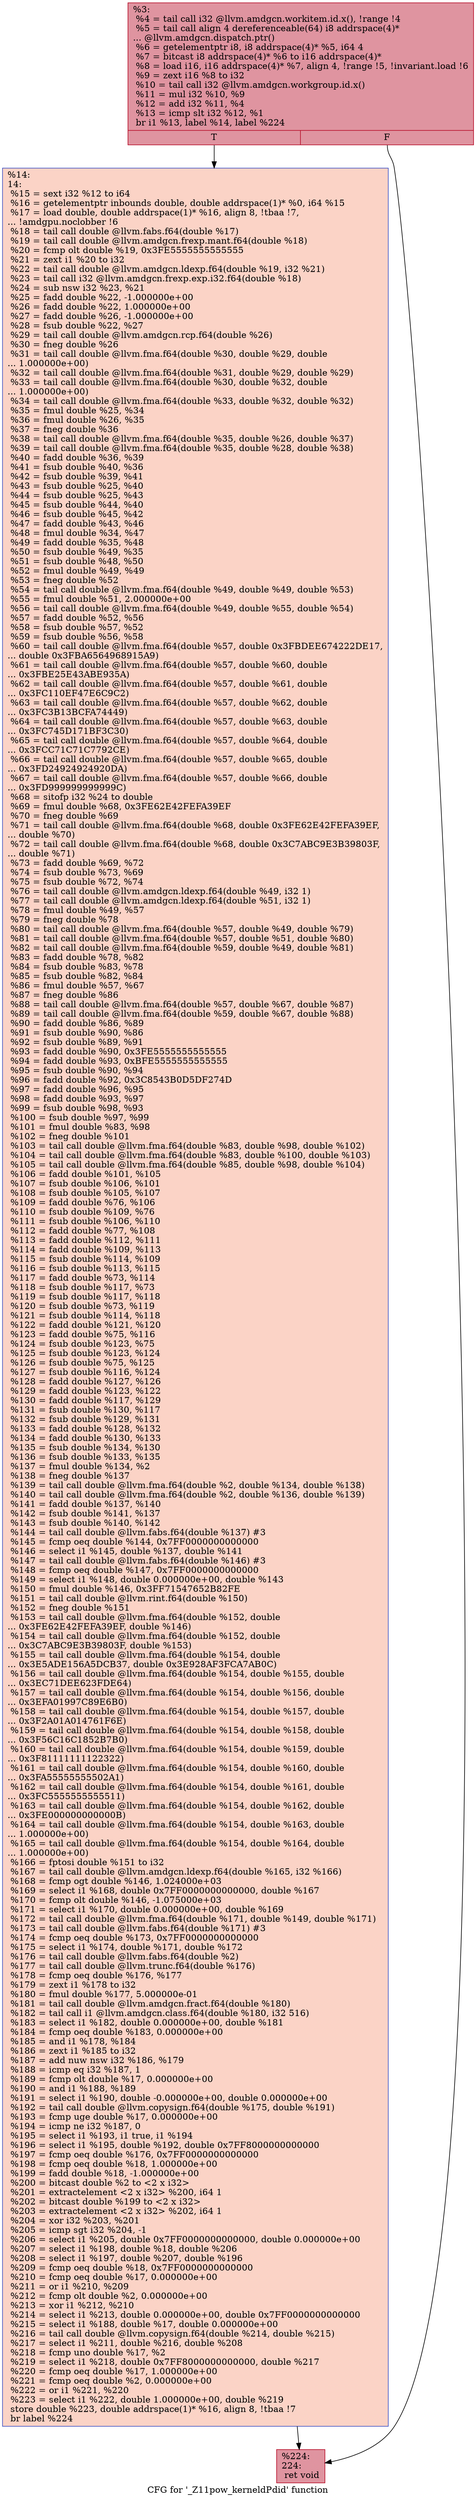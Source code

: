 digraph "CFG for '_Z11pow_kerneldPdid' function" {
	label="CFG for '_Z11pow_kerneldPdid' function";

	Node0x62afcf0 [shape=record,color="#b70d28ff", style=filled, fillcolor="#b70d2870",label="{%3:\l  %4 = tail call i32 @llvm.amdgcn.workitem.id.x(), !range !4\l  %5 = tail call align 4 dereferenceable(64) i8 addrspace(4)*\l... @llvm.amdgcn.dispatch.ptr()\l  %6 = getelementptr i8, i8 addrspace(4)* %5, i64 4\l  %7 = bitcast i8 addrspace(4)* %6 to i16 addrspace(4)*\l  %8 = load i16, i16 addrspace(4)* %7, align 4, !range !5, !invariant.load !6\l  %9 = zext i16 %8 to i32\l  %10 = tail call i32 @llvm.amdgcn.workgroup.id.x()\l  %11 = mul i32 %10, %9\l  %12 = add i32 %11, %4\l  %13 = icmp slt i32 %12, %1\l  br i1 %13, label %14, label %224\l|{<s0>T|<s1>F}}"];
	Node0x62afcf0:s0 -> Node0x62b1b90;
	Node0x62afcf0:s1 -> Node0x62b1c20;
	Node0x62b1b90 [shape=record,color="#3d50c3ff", style=filled, fillcolor="#f59c7d70",label="{%14:\l14:                                               \l  %15 = sext i32 %12 to i64\l  %16 = getelementptr inbounds double, double addrspace(1)* %0, i64 %15\l  %17 = load double, double addrspace(1)* %16, align 8, !tbaa !7,\l... !amdgpu.noclobber !6\l  %18 = tail call double @llvm.fabs.f64(double %17)\l  %19 = tail call double @llvm.amdgcn.frexp.mant.f64(double %18)\l  %20 = fcmp olt double %19, 0x3FE5555555555555\l  %21 = zext i1 %20 to i32\l  %22 = tail call double @llvm.amdgcn.ldexp.f64(double %19, i32 %21)\l  %23 = tail call i32 @llvm.amdgcn.frexp.exp.i32.f64(double %18)\l  %24 = sub nsw i32 %23, %21\l  %25 = fadd double %22, -1.000000e+00\l  %26 = fadd double %22, 1.000000e+00\l  %27 = fadd double %26, -1.000000e+00\l  %28 = fsub double %22, %27\l  %29 = tail call double @llvm.amdgcn.rcp.f64(double %26)\l  %30 = fneg double %26\l  %31 = tail call double @llvm.fma.f64(double %30, double %29, double\l... 1.000000e+00)\l  %32 = tail call double @llvm.fma.f64(double %31, double %29, double %29)\l  %33 = tail call double @llvm.fma.f64(double %30, double %32, double\l... 1.000000e+00)\l  %34 = tail call double @llvm.fma.f64(double %33, double %32, double %32)\l  %35 = fmul double %25, %34\l  %36 = fmul double %26, %35\l  %37 = fneg double %36\l  %38 = tail call double @llvm.fma.f64(double %35, double %26, double %37)\l  %39 = tail call double @llvm.fma.f64(double %35, double %28, double %38)\l  %40 = fadd double %36, %39\l  %41 = fsub double %40, %36\l  %42 = fsub double %39, %41\l  %43 = fsub double %25, %40\l  %44 = fsub double %25, %43\l  %45 = fsub double %44, %40\l  %46 = fsub double %45, %42\l  %47 = fadd double %43, %46\l  %48 = fmul double %34, %47\l  %49 = fadd double %35, %48\l  %50 = fsub double %49, %35\l  %51 = fsub double %48, %50\l  %52 = fmul double %49, %49\l  %53 = fneg double %52\l  %54 = tail call double @llvm.fma.f64(double %49, double %49, double %53)\l  %55 = fmul double %51, 2.000000e+00\l  %56 = tail call double @llvm.fma.f64(double %49, double %55, double %54)\l  %57 = fadd double %52, %56\l  %58 = fsub double %57, %52\l  %59 = fsub double %56, %58\l  %60 = tail call double @llvm.fma.f64(double %57, double 0x3FBDEE674222DE17,\l... double 0x3FBA6564968915A9)\l  %61 = tail call double @llvm.fma.f64(double %57, double %60, double\l... 0x3FBE25E43ABE935A)\l  %62 = tail call double @llvm.fma.f64(double %57, double %61, double\l... 0x3FC110EF47E6C9C2)\l  %63 = tail call double @llvm.fma.f64(double %57, double %62, double\l... 0x3FC3B13BCFA74449)\l  %64 = tail call double @llvm.fma.f64(double %57, double %63, double\l... 0x3FC745D171BF3C30)\l  %65 = tail call double @llvm.fma.f64(double %57, double %64, double\l... 0x3FCC71C71C7792CE)\l  %66 = tail call double @llvm.fma.f64(double %57, double %65, double\l... 0x3FD24924924920DA)\l  %67 = tail call double @llvm.fma.f64(double %57, double %66, double\l... 0x3FD999999999999C)\l  %68 = sitofp i32 %24 to double\l  %69 = fmul double %68, 0x3FE62E42FEFA39EF\l  %70 = fneg double %69\l  %71 = tail call double @llvm.fma.f64(double %68, double 0x3FE62E42FEFA39EF,\l... double %70)\l  %72 = tail call double @llvm.fma.f64(double %68, double 0x3C7ABC9E3B39803F,\l... double %71)\l  %73 = fadd double %69, %72\l  %74 = fsub double %73, %69\l  %75 = fsub double %72, %74\l  %76 = tail call double @llvm.amdgcn.ldexp.f64(double %49, i32 1)\l  %77 = tail call double @llvm.amdgcn.ldexp.f64(double %51, i32 1)\l  %78 = fmul double %49, %57\l  %79 = fneg double %78\l  %80 = tail call double @llvm.fma.f64(double %57, double %49, double %79)\l  %81 = tail call double @llvm.fma.f64(double %57, double %51, double %80)\l  %82 = tail call double @llvm.fma.f64(double %59, double %49, double %81)\l  %83 = fadd double %78, %82\l  %84 = fsub double %83, %78\l  %85 = fsub double %82, %84\l  %86 = fmul double %57, %67\l  %87 = fneg double %86\l  %88 = tail call double @llvm.fma.f64(double %57, double %67, double %87)\l  %89 = tail call double @llvm.fma.f64(double %59, double %67, double %88)\l  %90 = fadd double %86, %89\l  %91 = fsub double %90, %86\l  %92 = fsub double %89, %91\l  %93 = fadd double %90, 0x3FE5555555555555\l  %94 = fadd double %93, 0xBFE5555555555555\l  %95 = fsub double %90, %94\l  %96 = fadd double %92, 0x3C8543B0D5DF274D\l  %97 = fadd double %96, %95\l  %98 = fadd double %93, %97\l  %99 = fsub double %98, %93\l  %100 = fsub double %97, %99\l  %101 = fmul double %83, %98\l  %102 = fneg double %101\l  %103 = tail call double @llvm.fma.f64(double %83, double %98, double %102)\l  %104 = tail call double @llvm.fma.f64(double %83, double %100, double %103)\l  %105 = tail call double @llvm.fma.f64(double %85, double %98, double %104)\l  %106 = fadd double %101, %105\l  %107 = fsub double %106, %101\l  %108 = fsub double %105, %107\l  %109 = fadd double %76, %106\l  %110 = fsub double %109, %76\l  %111 = fsub double %106, %110\l  %112 = fadd double %77, %108\l  %113 = fadd double %112, %111\l  %114 = fadd double %109, %113\l  %115 = fsub double %114, %109\l  %116 = fsub double %113, %115\l  %117 = fadd double %73, %114\l  %118 = fsub double %117, %73\l  %119 = fsub double %117, %118\l  %120 = fsub double %73, %119\l  %121 = fsub double %114, %118\l  %122 = fadd double %121, %120\l  %123 = fadd double %75, %116\l  %124 = fsub double %123, %75\l  %125 = fsub double %123, %124\l  %126 = fsub double %75, %125\l  %127 = fsub double %116, %124\l  %128 = fadd double %127, %126\l  %129 = fadd double %123, %122\l  %130 = fadd double %117, %129\l  %131 = fsub double %130, %117\l  %132 = fsub double %129, %131\l  %133 = fadd double %128, %132\l  %134 = fadd double %130, %133\l  %135 = fsub double %134, %130\l  %136 = fsub double %133, %135\l  %137 = fmul double %134, %2\l  %138 = fneg double %137\l  %139 = tail call double @llvm.fma.f64(double %2, double %134, double %138)\l  %140 = tail call double @llvm.fma.f64(double %2, double %136, double %139)\l  %141 = fadd double %137, %140\l  %142 = fsub double %141, %137\l  %143 = fsub double %140, %142\l  %144 = tail call double @llvm.fabs.f64(double %137) #3\l  %145 = fcmp oeq double %144, 0x7FF0000000000000\l  %146 = select i1 %145, double %137, double %141\l  %147 = tail call double @llvm.fabs.f64(double %146) #3\l  %148 = fcmp oeq double %147, 0x7FF0000000000000\l  %149 = select i1 %148, double 0.000000e+00, double %143\l  %150 = fmul double %146, 0x3FF71547652B82FE\l  %151 = tail call double @llvm.rint.f64(double %150)\l  %152 = fneg double %151\l  %153 = tail call double @llvm.fma.f64(double %152, double\l... 0x3FE62E42FEFA39EF, double %146)\l  %154 = tail call double @llvm.fma.f64(double %152, double\l... 0x3C7ABC9E3B39803F, double %153)\l  %155 = tail call double @llvm.fma.f64(double %154, double\l... 0x3E5ADE156A5DCB37, double 0x3E928AF3FCA7AB0C)\l  %156 = tail call double @llvm.fma.f64(double %154, double %155, double\l... 0x3EC71DEE623FDE64)\l  %157 = tail call double @llvm.fma.f64(double %154, double %156, double\l... 0x3EFA01997C89E6B0)\l  %158 = tail call double @llvm.fma.f64(double %154, double %157, double\l... 0x3F2A01A014761F6E)\l  %159 = tail call double @llvm.fma.f64(double %154, double %158, double\l... 0x3F56C16C1852B7B0)\l  %160 = tail call double @llvm.fma.f64(double %154, double %159, double\l... 0x3F81111111122322)\l  %161 = tail call double @llvm.fma.f64(double %154, double %160, double\l... 0x3FA55555555502A1)\l  %162 = tail call double @llvm.fma.f64(double %154, double %161, double\l... 0x3FC5555555555511)\l  %163 = tail call double @llvm.fma.f64(double %154, double %162, double\l... 0x3FE000000000000B)\l  %164 = tail call double @llvm.fma.f64(double %154, double %163, double\l... 1.000000e+00)\l  %165 = tail call double @llvm.fma.f64(double %154, double %164, double\l... 1.000000e+00)\l  %166 = fptosi double %151 to i32\l  %167 = tail call double @llvm.amdgcn.ldexp.f64(double %165, i32 %166)\l  %168 = fcmp ogt double %146, 1.024000e+03\l  %169 = select i1 %168, double 0x7FF0000000000000, double %167\l  %170 = fcmp olt double %146, -1.075000e+03\l  %171 = select i1 %170, double 0.000000e+00, double %169\l  %172 = tail call double @llvm.fma.f64(double %171, double %149, double %171)\l  %173 = tail call double @llvm.fabs.f64(double %171) #3\l  %174 = fcmp oeq double %173, 0x7FF0000000000000\l  %175 = select i1 %174, double %171, double %172\l  %176 = tail call double @llvm.fabs.f64(double %2)\l  %177 = tail call double @llvm.trunc.f64(double %176)\l  %178 = fcmp oeq double %176, %177\l  %179 = zext i1 %178 to i32\l  %180 = fmul double %177, 5.000000e-01\l  %181 = tail call double @llvm.amdgcn.fract.f64(double %180)\l  %182 = tail call i1 @llvm.amdgcn.class.f64(double %180, i32 516)\l  %183 = select i1 %182, double 0.000000e+00, double %181\l  %184 = fcmp oeq double %183, 0.000000e+00\l  %185 = and i1 %178, %184\l  %186 = zext i1 %185 to i32\l  %187 = add nuw nsw i32 %186, %179\l  %188 = icmp eq i32 %187, 1\l  %189 = fcmp olt double %17, 0.000000e+00\l  %190 = and i1 %188, %189\l  %191 = select i1 %190, double -0.000000e+00, double 0.000000e+00\l  %192 = tail call double @llvm.copysign.f64(double %175, double %191)\l  %193 = fcmp uge double %17, 0.000000e+00\l  %194 = icmp ne i32 %187, 0\l  %195 = select i1 %193, i1 true, i1 %194\l  %196 = select i1 %195, double %192, double 0x7FF8000000000000\l  %197 = fcmp oeq double %176, 0x7FF0000000000000\l  %198 = fcmp oeq double %18, 1.000000e+00\l  %199 = fadd double %18, -1.000000e+00\l  %200 = bitcast double %2 to \<2 x i32\>\l  %201 = extractelement \<2 x i32\> %200, i64 1\l  %202 = bitcast double %199 to \<2 x i32\>\l  %203 = extractelement \<2 x i32\> %202, i64 1\l  %204 = xor i32 %203, %201\l  %205 = icmp sgt i32 %204, -1\l  %206 = select i1 %205, double 0x7FF0000000000000, double 0.000000e+00\l  %207 = select i1 %198, double %18, double %206\l  %208 = select i1 %197, double %207, double %196\l  %209 = fcmp oeq double %18, 0x7FF0000000000000\l  %210 = fcmp oeq double %17, 0.000000e+00\l  %211 = or i1 %210, %209\l  %212 = fcmp olt double %2, 0.000000e+00\l  %213 = xor i1 %212, %210\l  %214 = select i1 %213, double 0.000000e+00, double 0x7FF0000000000000\l  %215 = select i1 %188, double %17, double 0.000000e+00\l  %216 = tail call double @llvm.copysign.f64(double %214, double %215)\l  %217 = select i1 %211, double %216, double %208\l  %218 = fcmp uno double %17, %2\l  %219 = select i1 %218, double 0x7FF8000000000000, double %217\l  %220 = fcmp oeq double %17, 1.000000e+00\l  %221 = fcmp oeq double %2, 0.000000e+00\l  %222 = or i1 %221, %220\l  %223 = select i1 %222, double 1.000000e+00, double %219\l  store double %223, double addrspace(1)* %16, align 8, !tbaa !7\l  br label %224\l}"];
	Node0x62b1b90 -> Node0x62b1c20;
	Node0x62b1c20 [shape=record,color="#b70d28ff", style=filled, fillcolor="#b70d2870",label="{%224:\l224:                                              \l  ret void\l}"];
}
